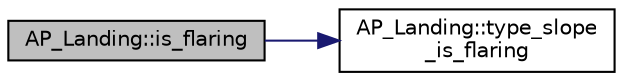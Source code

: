 digraph "AP_Landing::is_flaring"
{
 // INTERACTIVE_SVG=YES
  edge [fontname="Helvetica",fontsize="10",labelfontname="Helvetica",labelfontsize="10"];
  node [fontname="Helvetica",fontsize="10",shape=record];
  rankdir="LR";
  Node1 [label="AP_Landing::is_flaring",height=0.2,width=0.4,color="black", fillcolor="grey75", style="filled", fontcolor="black"];
  Node1 -> Node2 [color="midnightblue",fontsize="10",style="solid",fontname="Helvetica"];
  Node2 [label="AP_Landing::type_slope\l_is_flaring",height=0.2,width=0.4,color="black", fillcolor="white", style="filled",URL="$classAP__Landing.html#a8ab358fdf998a48334db0e5b6c65d824"];
}
